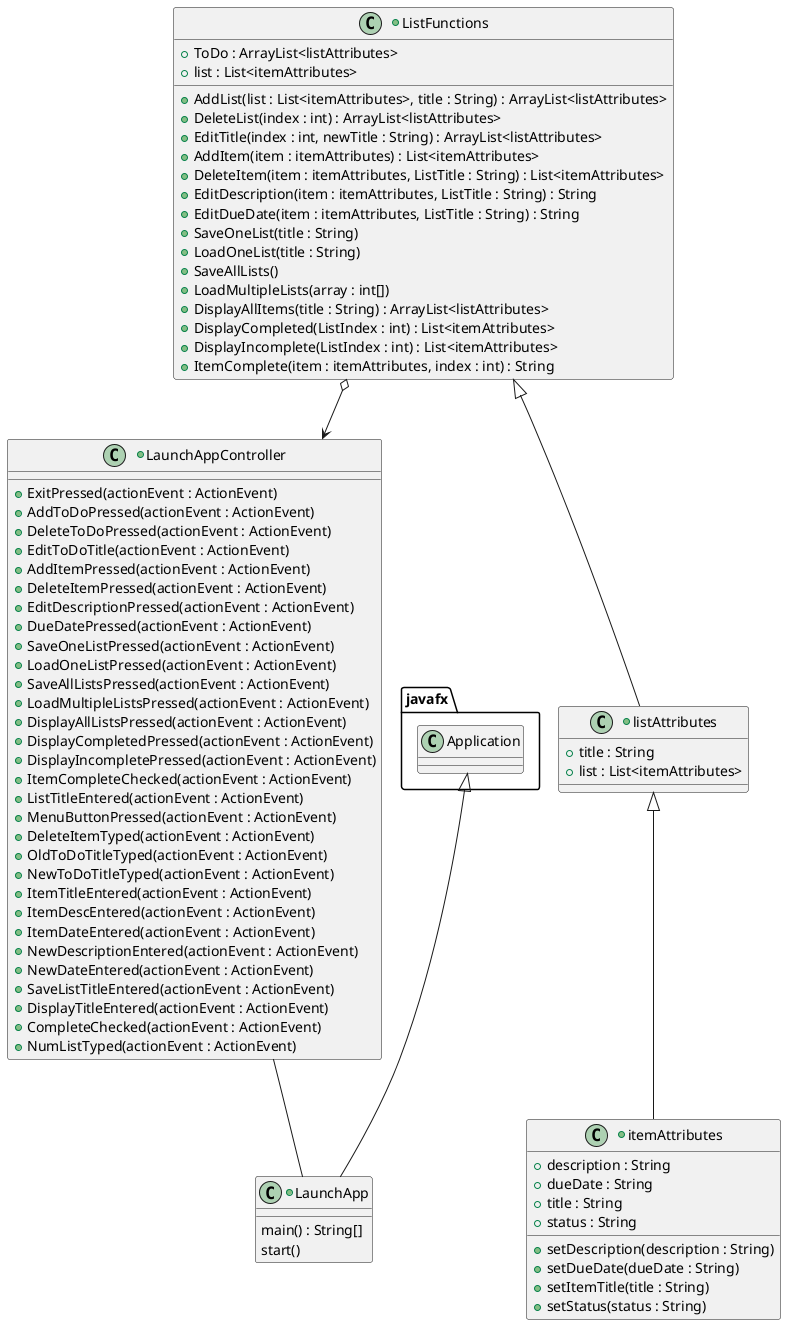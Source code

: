 @startuml
'https://plantuml.com/class-diagram

+class LaunchApp {
    main() : String[]
    start()
}

+class LaunchAppController {

    +ExitPressed(actionEvent : ActionEvent)
    +AddToDoPressed(actionEvent : ActionEvent)
    +DeleteToDoPressed(actionEvent : ActionEvent)
    +EditToDoTitle(actionEvent : ActionEvent)
    +AddItemPressed(actionEvent : ActionEvent)
    +DeleteItemPressed(actionEvent : ActionEvent)
    +EditDescriptionPressed(actionEvent : ActionEvent)
    +DueDatePressed(actionEvent : ActionEvent)
    +SaveOneListPressed(actionEvent : ActionEvent)
    +LoadOneListPressed(actionEvent : ActionEvent)
    +SaveAllListsPressed(actionEvent : ActionEvent)
    +LoadMultipleListsPressed(actionEvent : ActionEvent)
    +DisplayAllListsPressed(actionEvent : ActionEvent)
    +DisplayCompletedPressed(actionEvent : ActionEvent)
    +DisplayIncompletePressed(actionEvent : ActionEvent)
    +ItemCompleteChecked(actionEvent : ActionEvent)
    +ListTitleEntered(actionEvent : ActionEvent)
    +MenuButtonPressed(actionEvent : ActionEvent)
    +DeleteItemTyped(actionEvent : ActionEvent)
    +OldToDoTitleTyped(actionEvent : ActionEvent)
    +NewToDoTitleTyped(actionEvent : ActionEvent)
    +ItemTitleEntered(actionEvent : ActionEvent)
    +ItemDescEntered(actionEvent : ActionEvent)
    +ItemDateEntered(actionEvent : ActionEvent)
    +NewDescriptionEntered(actionEvent : ActionEvent)
    +NewDateEntered(actionEvent : ActionEvent)
    +SaveListTitleEntered(actionEvent : ActionEvent)
    +DisplayTitleEntered(actionEvent : ActionEvent)
    +CompleteChecked(actionEvent : ActionEvent)
    +NumListTyped(actionEvent : ActionEvent)

}

+class listAttributes {
    +title : String
    +list : List<itemAttributes>
}

+class itemAttributes {
    +description : String
    +dueDate : String
    +title : String
    +status : String

    +setDescription(description : String)
    +setDueDate(dueDate : String)
    +setItemTitle(title : String)
    +setStatus(status : String)
    }

+class ListFunctions {
    +ToDo : ArrayList<listAttributes>
    +list : List<itemAttributes>
    +AddList(list : List<itemAttributes>, title : String) : ArrayList<listAttributes>
    +DeleteList(index : int) : ArrayList<listAttributes>
    +EditTitle(index : int, newTitle : String) : ArrayList<listAttributes>
    +AddItem(item : itemAttributes) : List<itemAttributes>
    +DeleteItem(item : itemAttributes, ListTitle : String) : List<itemAttributes>
    +EditDescription(item : itemAttributes, ListTitle : String) : String
    +EditDueDate(item : itemAttributes, ListTitle : String) : String
    +SaveOneList(title : String)
    +LoadOneList(title : String)
    +SaveAllLists()
    +LoadMultipleLists(array : int[])
    +DisplayAllItems(title : String) : ArrayList<listAttributes>
    +DisplayCompleted(ListIndex : int) : List<itemAttributes>
    +DisplayIncomplete(ListIndex : int) : List<itemAttributes>
    +ItemComplete(item : itemAttributes, index : int) : String
}
javafx.Application <|-- LaunchApp
LaunchAppController -- LaunchApp
ListFunctions o--> LaunchAppController
ListFunctions <|-- listAttributes
listAttributes <|-- itemAttributes
@enduml